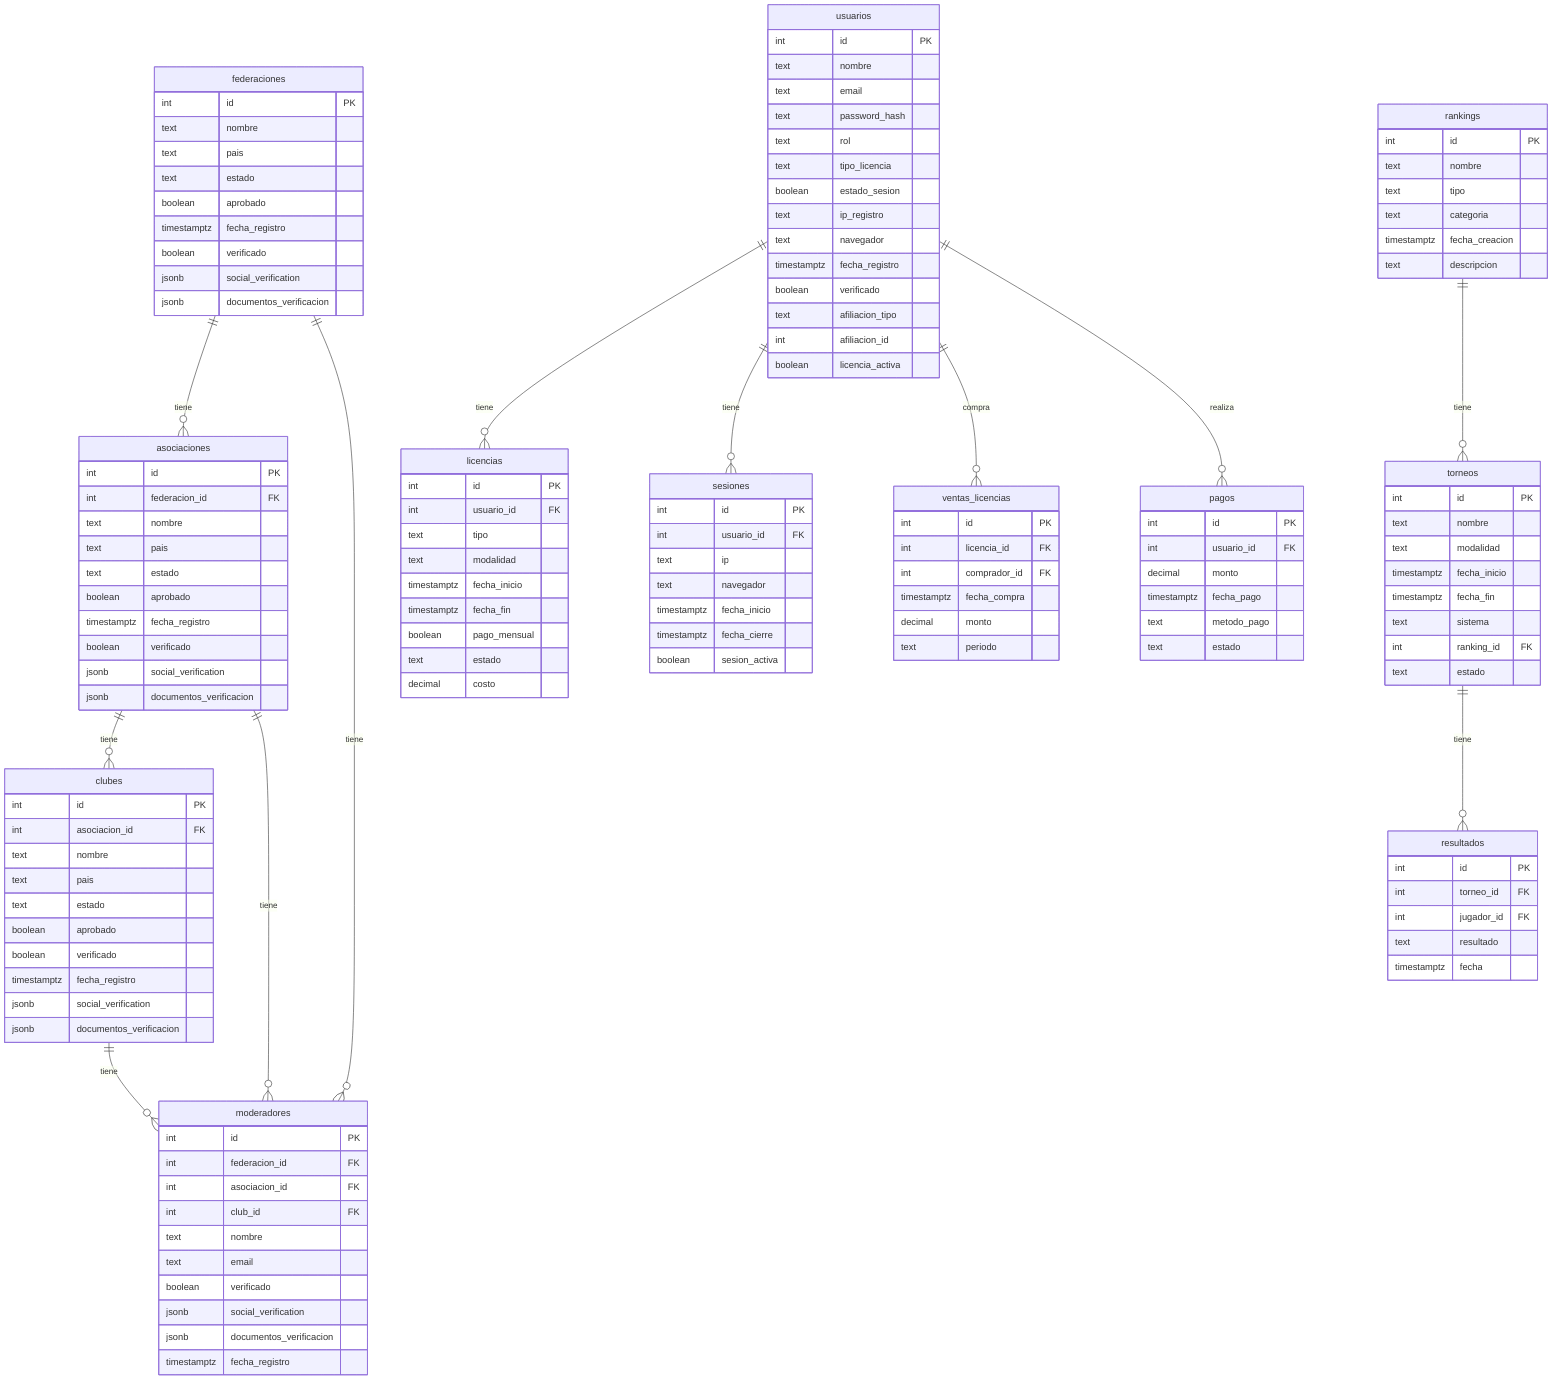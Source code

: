 erDiagram  
    federaciones {  
        int id PK  
        text nombre  
        text pais  
        text estado  
        boolean aprobado  
        timestamptz fecha_registro  
        boolean verificado  
        jsonb social_verification  
        jsonb documentos_verificacion  
    }  
  
    asociaciones {  
        int id PK  
        int federacion_id FK  
        text nombre  
        text pais  
        text estado  
        boolean aprobado  
        timestamptz fecha_registro  
        boolean verificado  
        jsonb social_verification  
        jsonb documentos_verificacion  
    }  
  
    clubes {  
        int id PK  
        int asociacion_id FK  
        text nombre  
        text pais  
        text estado  
        boolean aprobado  
        boolean verificado  
        timestamptz fecha_registro  
        jsonb social_verification  
        jsonb documentos_verificacion  
    }  
  
    moderadores {  
        int id PK  
        int federacion_id FK  
        int asociacion_id FK  
        int club_id FK  
        text nombre  
        text email  
        boolean verificado  
        jsonb social_verification  
        jsonb documentos_verificacion  
        timestamptz fecha_registro  
    }  
  
    usuarios {  
        int id PK  
        text nombre  
        text email  
        text password_hash  
        text rol  
        text tipo_licencia  
        boolean estado_sesion  
        text ip_registro  
        text navegador  
        timestamptz fecha_registro  
        boolean verificado  
        text afiliacion_tipo  
        int afiliacion_id  
        boolean licencia_activa  
    }  
  
    licencias {  
        int id PK  
        int usuario_id FK  
        text tipo  
        text modalidad  
        timestamptz fecha_inicio  
        timestamptz fecha_fin  
        boolean pago_mensual  
        text estado  
        decimal costo  
    }  
  
    sesiones {  
        int id PK  
        int usuario_id FK  
        text ip  
        text navegador  
        timestamptz fecha_inicio  
        timestamptz fecha_cierre  
        boolean sesion_activa  
    }  
  
    rankings {  
        int id PK  
        text nombre  
        text tipo  
        text categoria  
        timestamptz fecha_creacion  
        text descripcion  
    }  
  
    resultados {  
        int id PK  
        int torneo_id FK  
        int jugador_id FK  
        text resultado  
        timestamptz fecha  
    }  
  
    torneos {  
        int id PK  
        text nombre  
        text modalidad  
        timestamptz fecha_inicio  
        timestamptz fecha_fin  
        text sistema  
        int ranking_id FK  
        text estado  
    }  
  
    ventas_licencias {  
        int id PK  
        int licencia_id FK  
        int comprador_id FK  
        timestamptz fecha_compra  
        decimal monto  
        text periodo  
    }  
  
    pagos {  
        int id PK  
        int usuario_id FK  
        decimal monto  
        timestamptz fecha_pago  
        text metodo_pago  
        text estado  
    }  
  
    %% Relaciones  
    federaciones ||--o{ asociaciones : "tiene"  
    asociaciones ||--o{ clubes : "tiene"  
    federaciones ||--o{ moderadores : "tiene"  
    asociaciones ||--o{ moderadores : "tiene"  
    clubes ||--o{ moderadores : "tiene"  
    usuarios ||--o{ licencias : "tiene"  
    usuarios ||--o{ sesiones : "tiene"  
    rankings ||--o{ torneos : "tiene"  
    torneos ||--o{ resultados : "tiene"  
    usuarios ||--o{ ventas_licencias : "compra"  
    usuarios ||--o{ pagos : "realiza"